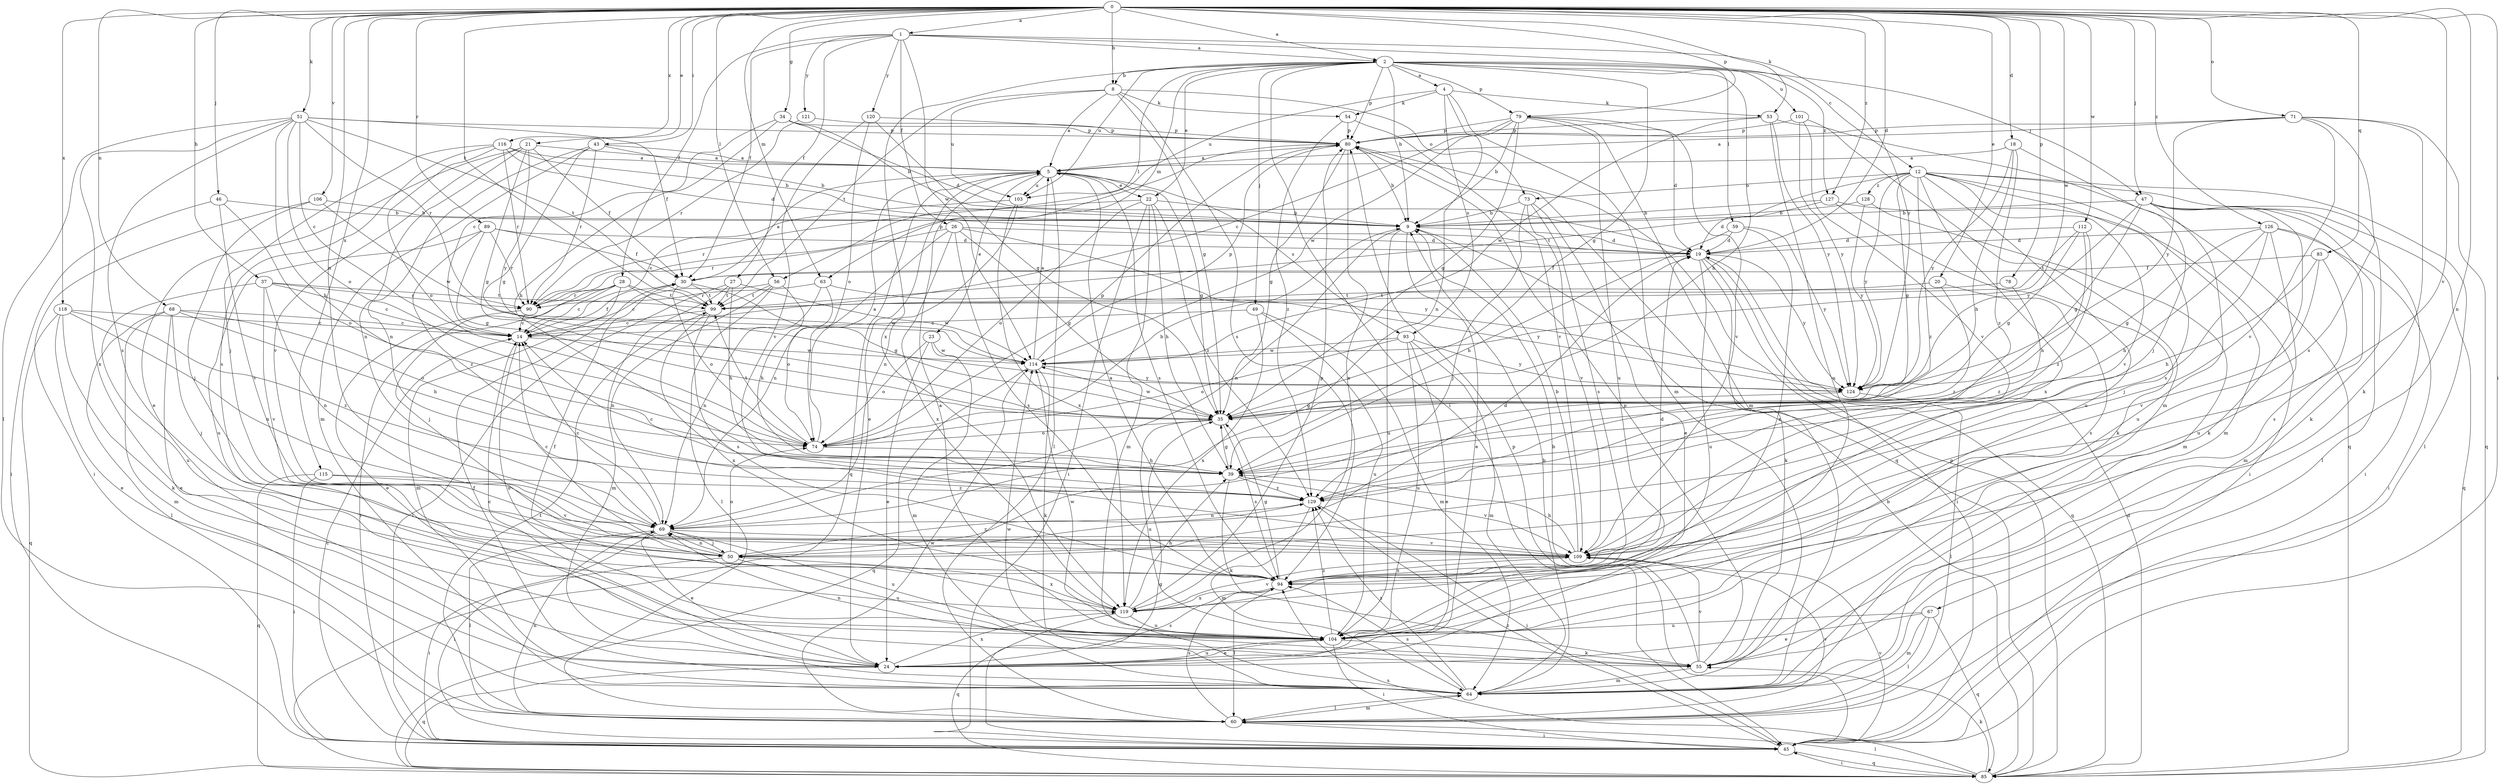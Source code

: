 strict digraph  {
0;
1;
2;
4;
5;
8;
9;
12;
14;
18;
19;
20;
21;
22;
23;
24;
26;
27;
28;
30;
34;
35;
37;
39;
43;
45;
46;
47;
49;
50;
51;
53;
54;
55;
56;
59;
60;
63;
64;
67;
68;
69;
71;
73;
74;
78;
79;
80;
83;
85;
89;
90;
93;
94;
99;
101;
103;
104;
106;
109;
112;
114;
115;
116;
118;
119;
120;
121;
124;
126;
127;
128;
129;
0 -> 1  [label=a];
0 -> 2  [label=a];
0 -> 8  [label=b];
0 -> 18  [label=d];
0 -> 19  [label=d];
0 -> 20  [label=e];
0 -> 21  [label=e];
0 -> 34  [label=g];
0 -> 37  [label=h];
0 -> 43  [label=i];
0 -> 45  [label=i];
0 -> 46  [label=j];
0 -> 47  [label=j];
0 -> 51  [label=k];
0 -> 53  [label=k];
0 -> 56  [label=l];
0 -> 63  [label=m];
0 -> 67  [label=n];
0 -> 68  [label=n];
0 -> 69  [label=n];
0 -> 71  [label=o];
0 -> 78  [label=p];
0 -> 79  [label=p];
0 -> 83  [label=q];
0 -> 89  [label=r];
0 -> 99  [label=t];
0 -> 106  [label=v];
0 -> 109  [label=v];
0 -> 112  [label=w];
0 -> 114  [label=w];
0 -> 115  [label=x];
0 -> 116  [label=x];
0 -> 118  [label=x];
0 -> 126  [label=z];
0 -> 127  [label=z];
1 -> 2  [label=a];
1 -> 12  [label=c];
1 -> 26  [label=f];
1 -> 27  [label=f];
1 -> 28  [label=f];
1 -> 30  [label=f];
1 -> 114  [label=w];
1 -> 120  [label=y];
1 -> 121  [label=y];
1 -> 124  [label=y];
2 -> 4  [label=a];
2 -> 8  [label=b];
2 -> 9  [label=b];
2 -> 22  [label=e];
2 -> 35  [label=g];
2 -> 39  [label=h];
2 -> 45  [label=i];
2 -> 47  [label=j];
2 -> 49  [label=j];
2 -> 56  [label=l];
2 -> 59  [label=l];
2 -> 63  [label=m];
2 -> 79  [label=p];
2 -> 80  [label=p];
2 -> 101  [label=u];
2 -> 103  [label=u];
2 -> 119  [label=x];
2 -> 127  [label=z];
4 -> 53  [label=k];
4 -> 54  [label=k];
4 -> 64  [label=m];
4 -> 69  [label=n];
4 -> 93  [label=s];
4 -> 103  [label=u];
5 -> 22  [label=e];
5 -> 23  [label=e];
5 -> 24  [label=e];
5 -> 35  [label=g];
5 -> 60  [label=l];
5 -> 85  [label=q];
5 -> 93  [label=s];
5 -> 94  [label=s];
5 -> 103  [label=u];
8 -> 5  [label=a];
8 -> 35  [label=g];
8 -> 54  [label=k];
8 -> 73  [label=o];
8 -> 94  [label=s];
8 -> 99  [label=t];
8 -> 103  [label=u];
9 -> 19  [label=d];
9 -> 24  [label=e];
9 -> 69  [label=n];
9 -> 104  [label=u];
12 -> 35  [label=g];
12 -> 55  [label=k];
12 -> 60  [label=l];
12 -> 64  [label=m];
12 -> 73  [label=o];
12 -> 94  [label=s];
12 -> 99  [label=t];
12 -> 104  [label=u];
12 -> 109  [label=v];
12 -> 119  [label=x];
12 -> 124  [label=y];
12 -> 128  [label=z];
12 -> 129  [label=z];
14 -> 30  [label=f];
14 -> 104  [label=u];
14 -> 114  [label=w];
18 -> 5  [label=a];
18 -> 39  [label=h];
18 -> 50  [label=j];
18 -> 124  [label=y];
18 -> 129  [label=z];
19 -> 30  [label=f];
19 -> 45  [label=i];
19 -> 55  [label=k];
19 -> 85  [label=q];
19 -> 104  [label=u];
19 -> 124  [label=y];
20 -> 94  [label=s];
20 -> 99  [label=t];
20 -> 129  [label=z];
21 -> 5  [label=a];
21 -> 24  [label=e];
21 -> 30  [label=f];
21 -> 35  [label=g];
21 -> 69  [label=n];
21 -> 109  [label=v];
21 -> 124  [label=y];
22 -> 9  [label=b];
22 -> 39  [label=h];
22 -> 45  [label=i];
22 -> 64  [label=m];
22 -> 74  [label=o];
22 -> 90  [label=r];
22 -> 129  [label=z];
23 -> 24  [label=e];
23 -> 64  [label=m];
23 -> 74  [label=o];
23 -> 114  [label=w];
24 -> 14  [label=c];
24 -> 85  [label=q];
24 -> 94  [label=s];
24 -> 104  [label=u];
24 -> 119  [label=x];
26 -> 19  [label=d];
26 -> 35  [label=g];
26 -> 69  [label=n];
26 -> 90  [label=r];
26 -> 94  [label=s];
26 -> 119  [label=x];
26 -> 124  [label=y];
27 -> 39  [label=h];
27 -> 45  [label=i];
27 -> 64  [label=m];
27 -> 99  [label=t];
27 -> 114  [label=w];
28 -> 14  [label=c];
28 -> 45  [label=i];
28 -> 50  [label=j];
28 -> 64  [label=m];
28 -> 90  [label=r];
28 -> 99  [label=t];
28 -> 114  [label=w];
30 -> 5  [label=a];
30 -> 35  [label=g];
30 -> 74  [label=o];
30 -> 99  [label=t];
34 -> 9  [label=b];
34 -> 14  [label=c];
34 -> 19  [label=d];
34 -> 39  [label=h];
34 -> 80  [label=p];
35 -> 74  [label=o];
35 -> 94  [label=s];
35 -> 104  [label=u];
35 -> 114  [label=w];
37 -> 14  [label=c];
37 -> 69  [label=n];
37 -> 90  [label=r];
37 -> 99  [label=t];
37 -> 104  [label=u];
37 -> 109  [label=v];
39 -> 35  [label=g];
39 -> 55  [label=k];
39 -> 109  [label=v];
39 -> 129  [label=z];
43 -> 5  [label=a];
43 -> 9  [label=b];
43 -> 35  [label=g];
43 -> 64  [label=m];
43 -> 69  [label=n];
43 -> 90  [label=r];
45 -> 14  [label=c];
45 -> 35  [label=g];
45 -> 80  [label=p];
45 -> 85  [label=q];
45 -> 109  [label=v];
45 -> 129  [label=z];
46 -> 9  [label=b];
46 -> 45  [label=i];
46 -> 74  [label=o];
46 -> 109  [label=v];
47 -> 9  [label=b];
47 -> 35  [label=g];
47 -> 45  [label=i];
47 -> 55  [label=k];
47 -> 60  [label=l];
47 -> 85  [label=q];
47 -> 104  [label=u];
47 -> 124  [label=y];
49 -> 14  [label=c];
49 -> 64  [label=m];
49 -> 104  [label=u];
49 -> 119  [label=x];
50 -> 14  [label=c];
50 -> 19  [label=d];
50 -> 45  [label=i];
50 -> 69  [label=n];
50 -> 74  [label=o];
50 -> 104  [label=u];
50 -> 119  [label=x];
50 -> 129  [label=z];
51 -> 14  [label=c];
51 -> 30  [label=f];
51 -> 39  [label=h];
51 -> 60  [label=l];
51 -> 74  [label=o];
51 -> 80  [label=p];
51 -> 90  [label=r];
51 -> 94  [label=s];
51 -> 99  [label=t];
51 -> 119  [label=x];
53 -> 80  [label=p];
53 -> 85  [label=q];
53 -> 104  [label=u];
53 -> 114  [label=w];
53 -> 124  [label=y];
54 -> 80  [label=p];
54 -> 109  [label=v];
54 -> 129  [label=z];
55 -> 9  [label=b];
55 -> 64  [label=m];
55 -> 69  [label=n];
55 -> 80  [label=p];
55 -> 109  [label=v];
56 -> 14  [label=c];
56 -> 39  [label=h];
56 -> 60  [label=l];
56 -> 69  [label=n];
56 -> 99  [label=t];
59 -> 19  [label=d];
59 -> 39  [label=h];
59 -> 119  [label=x];
59 -> 124  [label=y];
60 -> 45  [label=i];
60 -> 64  [label=m];
60 -> 69  [label=n];
60 -> 94  [label=s];
60 -> 99  [label=t];
60 -> 109  [label=v];
60 -> 114  [label=w];
63 -> 69  [label=n];
63 -> 74  [label=o];
63 -> 90  [label=r];
63 -> 124  [label=y];
64 -> 9  [label=b];
64 -> 30  [label=f];
64 -> 60  [label=l];
64 -> 94  [label=s];
64 -> 114  [label=w];
64 -> 129  [label=z];
67 -> 24  [label=e];
67 -> 60  [label=l];
67 -> 64  [label=m];
67 -> 85  [label=q];
67 -> 104  [label=u];
68 -> 14  [label=c];
68 -> 24  [label=e];
68 -> 39  [label=h];
68 -> 50  [label=j];
68 -> 60  [label=l];
68 -> 64  [label=m];
68 -> 74  [label=o];
69 -> 14  [label=c];
69 -> 24  [label=e];
69 -> 45  [label=i];
69 -> 50  [label=j];
69 -> 60  [label=l];
69 -> 104  [label=u];
69 -> 109  [label=v];
71 -> 5  [label=a];
71 -> 55  [label=k];
71 -> 80  [label=p];
71 -> 85  [label=q];
71 -> 94  [label=s];
71 -> 109  [label=v];
71 -> 124  [label=y];
73 -> 9  [label=b];
73 -> 24  [label=e];
73 -> 50  [label=j];
73 -> 94  [label=s];
73 -> 109  [label=v];
74 -> 5  [label=a];
74 -> 9  [label=b];
74 -> 39  [label=h];
74 -> 80  [label=p];
74 -> 99  [label=t];
78 -> 99  [label=t];
78 -> 129  [label=z];
79 -> 9  [label=b];
79 -> 14  [label=c];
79 -> 19  [label=d];
79 -> 35  [label=g];
79 -> 64  [label=m];
79 -> 80  [label=p];
79 -> 104  [label=u];
79 -> 109  [label=v];
79 -> 114  [label=w];
80 -> 5  [label=a];
80 -> 9  [label=b];
80 -> 35  [label=g];
80 -> 85  [label=q];
80 -> 119  [label=x];
83 -> 30  [label=f];
83 -> 39  [label=h];
83 -> 94  [label=s];
83 -> 109  [label=v];
85 -> 9  [label=b];
85 -> 19  [label=d];
85 -> 45  [label=i];
85 -> 55  [label=k];
85 -> 60  [label=l];
85 -> 80  [label=p];
85 -> 94  [label=s];
89 -> 19  [label=d];
89 -> 30  [label=f];
89 -> 35  [label=g];
89 -> 90  [label=r];
89 -> 104  [label=u];
89 -> 129  [label=z];
90 -> 14  [label=c];
90 -> 24  [label=e];
90 -> 80  [label=p];
93 -> 24  [label=e];
93 -> 64  [label=m];
93 -> 74  [label=o];
93 -> 104  [label=u];
93 -> 114  [label=w];
93 -> 124  [label=y];
94 -> 5  [label=a];
94 -> 19  [label=d];
94 -> 35  [label=g];
94 -> 60  [label=l];
94 -> 119  [label=x];
99 -> 14  [label=c];
99 -> 94  [label=s];
99 -> 119  [label=x];
101 -> 64  [label=m];
101 -> 80  [label=p];
101 -> 109  [label=v];
101 -> 124  [label=y];
103 -> 14  [label=c];
103 -> 69  [label=n];
103 -> 119  [label=x];
104 -> 5  [label=a];
104 -> 24  [label=e];
104 -> 45  [label=i];
104 -> 55  [label=k];
104 -> 114  [label=w];
104 -> 129  [label=z];
106 -> 9  [label=b];
106 -> 45  [label=i];
106 -> 50  [label=j];
106 -> 114  [label=w];
109 -> 9  [label=b];
109 -> 39  [label=h];
109 -> 94  [label=s];
112 -> 19  [label=d];
112 -> 35  [label=g];
112 -> 39  [label=h];
112 -> 99  [label=t];
112 -> 129  [label=z];
114 -> 5  [label=a];
114 -> 55  [label=k];
114 -> 80  [label=p];
114 -> 85  [label=q];
114 -> 124  [label=y];
115 -> 45  [label=i];
115 -> 85  [label=q];
115 -> 109  [label=v];
115 -> 129  [label=z];
116 -> 5  [label=a];
116 -> 9  [label=b];
116 -> 19  [label=d];
116 -> 50  [label=j];
116 -> 74  [label=o];
116 -> 90  [label=r];
116 -> 94  [label=s];
118 -> 14  [label=c];
118 -> 24  [label=e];
118 -> 55  [label=k];
118 -> 69  [label=n];
118 -> 85  [label=q];
118 -> 129  [label=z];
119 -> 30  [label=f];
119 -> 39  [label=h];
119 -> 80  [label=p];
119 -> 85  [label=q];
119 -> 104  [label=u];
119 -> 109  [label=v];
120 -> 35  [label=g];
120 -> 74  [label=o];
120 -> 80  [label=p];
120 -> 109  [label=v];
121 -> 80  [label=p];
121 -> 90  [label=r];
124 -> 35  [label=g];
124 -> 60  [label=l];
126 -> 19  [label=d];
126 -> 35  [label=g];
126 -> 39  [label=h];
126 -> 45  [label=i];
126 -> 50  [label=j];
126 -> 64  [label=m];
126 -> 104  [label=u];
127 -> 9  [label=b];
127 -> 19  [label=d];
127 -> 45  [label=i];
127 -> 55  [label=k];
128 -> 9  [label=b];
128 -> 64  [label=m];
128 -> 124  [label=y];
129 -> 14  [label=c];
129 -> 45  [label=i];
129 -> 64  [label=m];
129 -> 69  [label=n];
}
